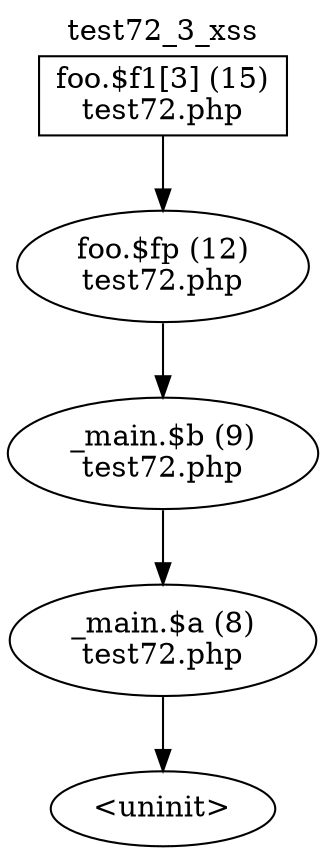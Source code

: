 digraph cfg {
  label="test72_3_xss";
  labelloc=t;
  n1 [shape=box, label="foo.$f1[3] (15)\ntest72.php"];
  n2 [shape=ellipse, label="foo.$fp (12)\ntest72.php"];
  n3 [shape=ellipse, label="_main.$b (9)\ntest72.php"];
  n4 [shape=ellipse, label="_main.$a (8)\ntest72.php"];
  n5 [shape=ellipse, label="<uninit>"];
  n1 -> n2;
  n2 -> n3;
  n3 -> n4;
  n4 -> n5;
}
